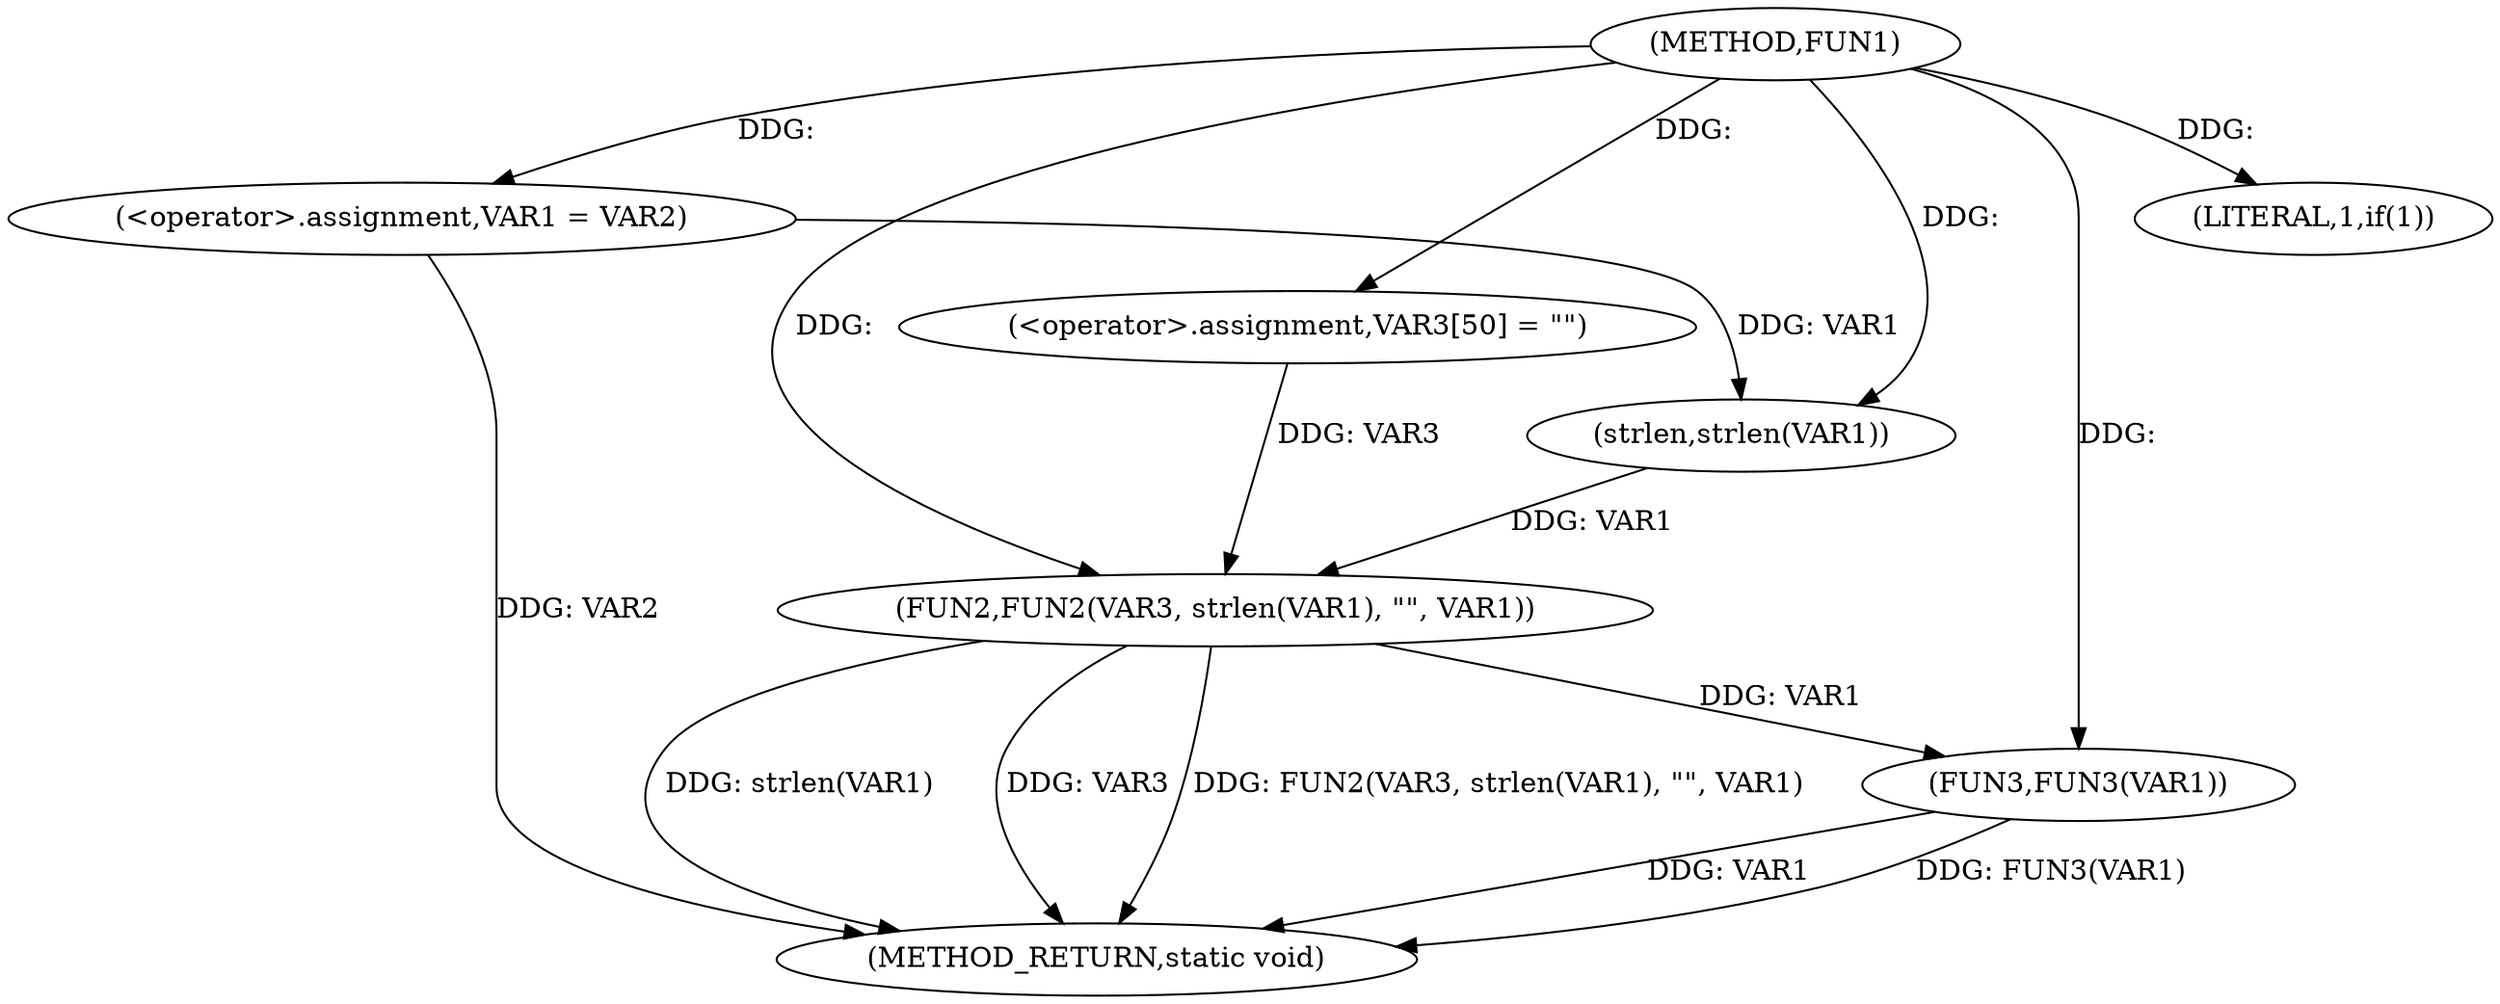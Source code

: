 digraph FUN1 {  
"1000100" [label = "(METHOD,FUN1)" ]
"1000123" [label = "(METHOD_RETURN,static void)" ]
"1000104" [label = "(<operator>.assignment,VAR1 = VAR2)" ]
"1000108" [label = "(LITERAL,1,if(1))" ]
"1000112" [label = "(<operator>.assignment,VAR3[50] = \"\")" ]
"1000115" [label = "(FUN2,FUN2(VAR3, strlen(VAR1), \"\", VAR1))" ]
"1000117" [label = "(strlen,strlen(VAR1))" ]
"1000121" [label = "(FUN3,FUN3(VAR1))" ]
  "1000115" -> "1000123"  [ label = "DDG: strlen(VAR1)"] 
  "1000121" -> "1000123"  [ label = "DDG: VAR1"] 
  "1000115" -> "1000123"  [ label = "DDG: VAR3"] 
  "1000104" -> "1000123"  [ label = "DDG: VAR2"] 
  "1000115" -> "1000123"  [ label = "DDG: FUN2(VAR3, strlen(VAR1), \"\", VAR1)"] 
  "1000121" -> "1000123"  [ label = "DDG: FUN3(VAR1)"] 
  "1000100" -> "1000104"  [ label = "DDG: "] 
  "1000100" -> "1000108"  [ label = "DDG: "] 
  "1000100" -> "1000112"  [ label = "DDG: "] 
  "1000112" -> "1000115"  [ label = "DDG: VAR3"] 
  "1000100" -> "1000115"  [ label = "DDG: "] 
  "1000117" -> "1000115"  [ label = "DDG: VAR1"] 
  "1000104" -> "1000117"  [ label = "DDG: VAR1"] 
  "1000100" -> "1000117"  [ label = "DDG: "] 
  "1000115" -> "1000121"  [ label = "DDG: VAR1"] 
  "1000100" -> "1000121"  [ label = "DDG: "] 
}

